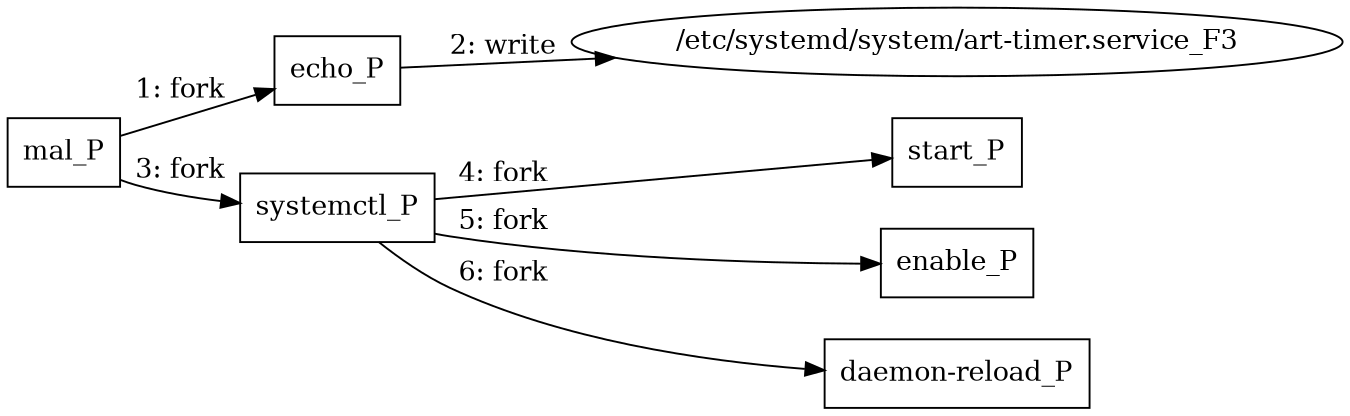 digraph "T1053.006" {
rankdir="LR"
size="9"
fixedsize="false"
splines="true"
nodesep=0.3
ranksep=0
fontsize=10
overlap="scalexy"
engine= "neato"
	"mal_P" [node_type=Process shape=box]
	"echo_P" [node_type=Process shape=box]
	"systemctl_P" [node_type=Process shape=box]
	"start_P" [node_type=Process shape=box]
	"enable_P" [node_type=Process shape=box]
	"daemon-reload_P" [node_type=Process shape=box]
	"/etc/systemd/system/art-timer.service_F3" [node_type=File shape=ellipse]
	"mal_P" -> "echo_P" [label="1: fork"]
	"echo_P" -> "/etc/systemd/system/art-timer.service_F3" [label="2: write"]
	"mal_P" -> "systemctl_P" [label="3: fork"]
	"systemctl_P" -> "start_P" [label="4: fork"]
	"systemctl_P" -> "enable_P" [label="5: fork"]
	"systemctl_P" -> "daemon-reload_P" [label="6: fork"]
}
